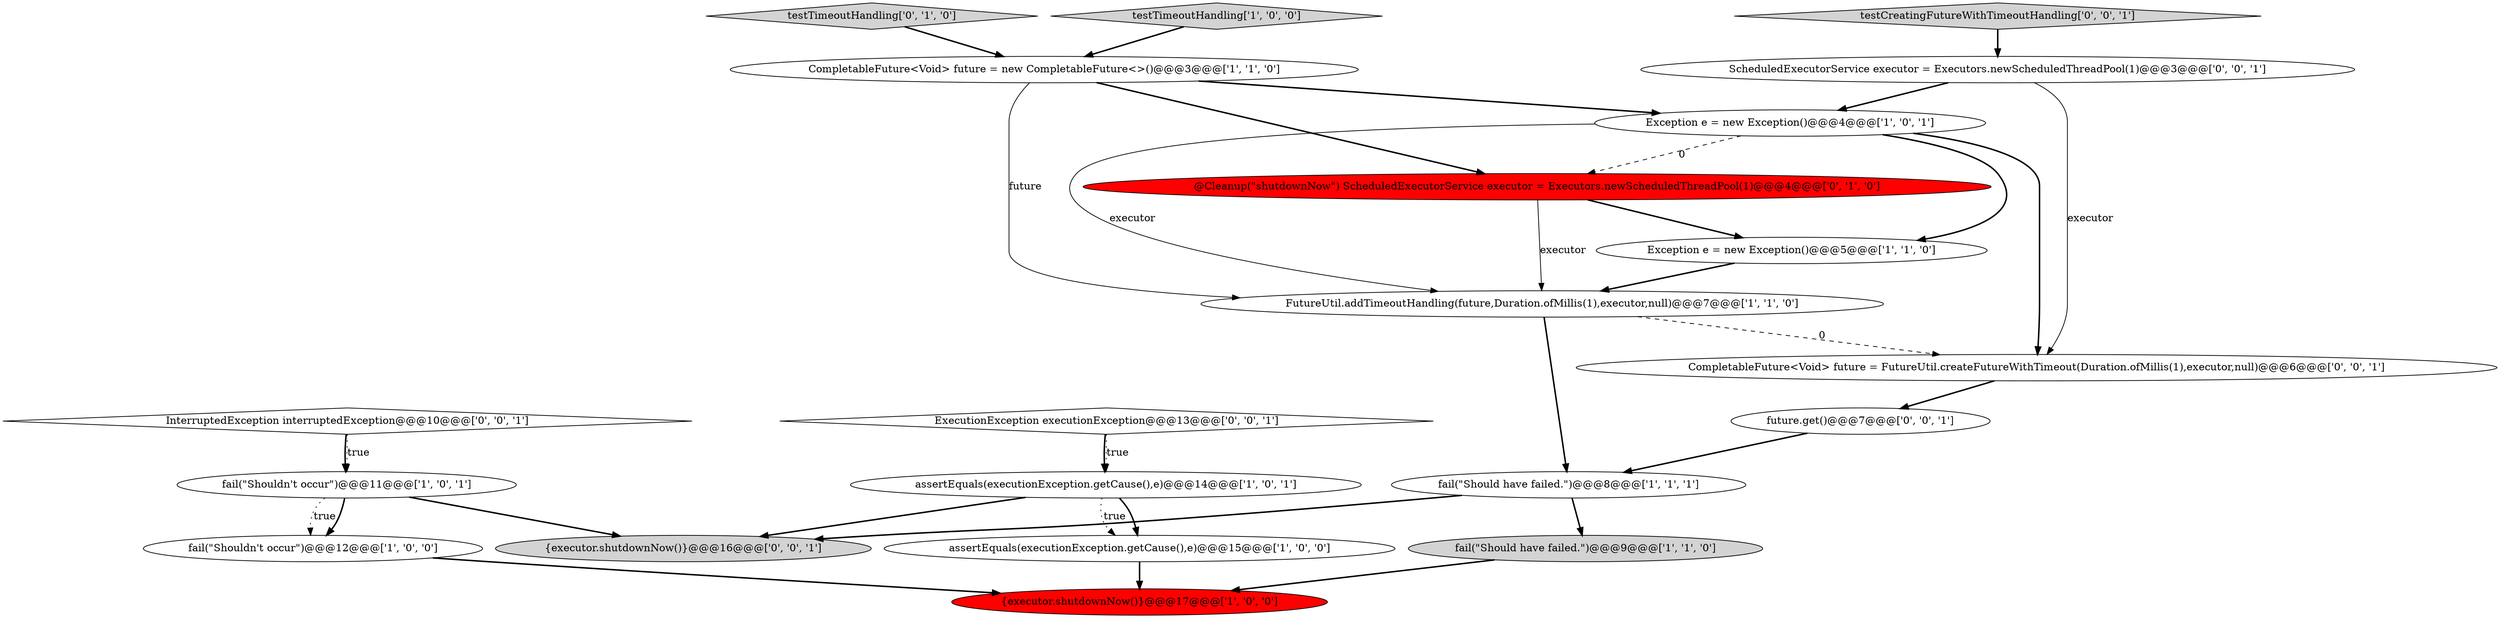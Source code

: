 digraph {
20 [style = filled, label = "InterruptedException interruptedException@@@10@@@['0', '0', '1']", fillcolor = white, shape = diamond image = "AAA0AAABBB3BBB"];
18 [style = filled, label = "ExecutionException executionException@@@13@@@['0', '0', '1']", fillcolor = white, shape = diamond image = "AAA0AAABBB3BBB"];
14 [style = filled, label = "ScheduledExecutorService executor = Executors.newScheduledThreadPool(1)@@@3@@@['0', '0', '1']", fillcolor = white, shape = ellipse image = "AAA0AAABBB3BBB"];
0 [style = filled, label = "CompletableFuture<Void> future = new CompletableFuture<>()@@@3@@@['1', '1', '0']", fillcolor = white, shape = ellipse image = "AAA0AAABBB1BBB"];
11 [style = filled, label = "fail(\"Should have failed.\")@@@8@@@['1', '1', '1']", fillcolor = white, shape = ellipse image = "AAA0AAABBB1BBB"];
2 [style = filled, label = "fail(\"Should have failed.\")@@@9@@@['1', '1', '0']", fillcolor = lightgray, shape = ellipse image = "AAA0AAABBB1BBB"];
5 [style = filled, label = "assertEquals(executionException.getCause(),e)@@@14@@@['1', '0', '1']", fillcolor = white, shape = ellipse image = "AAA0AAABBB1BBB"];
15 [style = filled, label = "{executor.shutdownNow()}@@@16@@@['0', '0', '1']", fillcolor = lightgray, shape = ellipse image = "AAA0AAABBB3BBB"];
13 [style = filled, label = "testTimeoutHandling['0', '1', '0']", fillcolor = lightgray, shape = diamond image = "AAA0AAABBB2BBB"];
8 [style = filled, label = "Exception e = new Exception()@@@5@@@['1', '1', '0']", fillcolor = white, shape = ellipse image = "AAA0AAABBB1BBB"];
19 [style = filled, label = "testCreatingFutureWithTimeoutHandling['0', '0', '1']", fillcolor = lightgray, shape = diamond image = "AAA0AAABBB3BBB"];
10 [style = filled, label = "Exception e = new Exception()@@@4@@@['1', '0', '1']", fillcolor = white, shape = ellipse image = "AAA0AAABBB1BBB"];
3 [style = filled, label = "assertEquals(executionException.getCause(),e)@@@15@@@['1', '0', '0']", fillcolor = white, shape = ellipse image = "AAA0AAABBB1BBB"];
4 [style = filled, label = "fail(\"Shouldn't occur\")@@@11@@@['1', '0', '1']", fillcolor = white, shape = ellipse image = "AAA0AAABBB1BBB"];
17 [style = filled, label = "future.get()@@@7@@@['0', '0', '1']", fillcolor = white, shape = ellipse image = "AAA0AAABBB3BBB"];
16 [style = filled, label = "CompletableFuture<Void> future = FutureUtil.createFutureWithTimeout(Duration.ofMillis(1),executor,null)@@@6@@@['0', '0', '1']", fillcolor = white, shape = ellipse image = "AAA0AAABBB3BBB"];
9 [style = filled, label = "testTimeoutHandling['1', '0', '0']", fillcolor = lightgray, shape = diamond image = "AAA0AAABBB1BBB"];
7 [style = filled, label = "{executor.shutdownNow()}@@@17@@@['1', '0', '0']", fillcolor = red, shape = ellipse image = "AAA1AAABBB1BBB"];
6 [style = filled, label = "fail(\"Shouldn't occur\")@@@12@@@['1', '0', '0']", fillcolor = white, shape = ellipse image = "AAA0AAABBB1BBB"];
12 [style = filled, label = "@Cleanup(\"shutdownNow\") ScheduledExecutorService executor = Executors.newScheduledThreadPool(1)@@@4@@@['0', '1', '0']", fillcolor = red, shape = ellipse image = "AAA1AAABBB2BBB"];
1 [style = filled, label = "FutureUtil.addTimeoutHandling(future,Duration.ofMillis(1),executor,null)@@@7@@@['1', '1', '0']", fillcolor = white, shape = ellipse image = "AAA0AAABBB1BBB"];
4->6 [style = dotted, label="true"];
5->3 [style = bold, label=""];
12->1 [style = solid, label="executor"];
9->0 [style = bold, label=""];
4->6 [style = bold, label=""];
0->12 [style = bold, label=""];
4->15 [style = bold, label=""];
10->12 [style = dashed, label="0"];
14->10 [style = bold, label=""];
5->15 [style = bold, label=""];
14->16 [style = solid, label="executor"];
16->17 [style = bold, label=""];
5->3 [style = dotted, label="true"];
11->2 [style = bold, label=""];
11->15 [style = bold, label=""];
20->4 [style = bold, label=""];
1->11 [style = bold, label=""];
8->1 [style = bold, label=""];
0->10 [style = bold, label=""];
19->14 [style = bold, label=""];
10->8 [style = bold, label=""];
10->16 [style = bold, label=""];
3->7 [style = bold, label=""];
20->4 [style = dotted, label="true"];
12->8 [style = bold, label=""];
1->16 [style = dashed, label="0"];
18->5 [style = bold, label=""];
0->1 [style = solid, label="future"];
18->5 [style = dotted, label="true"];
10->1 [style = solid, label="executor"];
2->7 [style = bold, label=""];
6->7 [style = bold, label=""];
13->0 [style = bold, label=""];
17->11 [style = bold, label=""];
}
